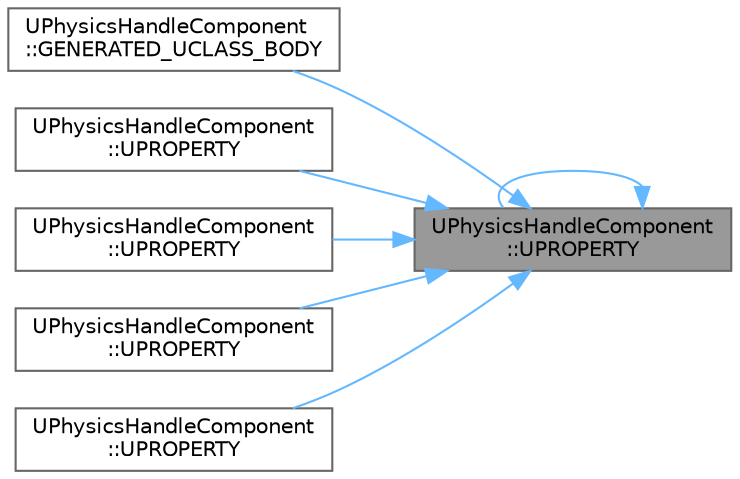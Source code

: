 digraph "UPhysicsHandleComponent::UPROPERTY"
{
 // INTERACTIVE_SVG=YES
 // LATEX_PDF_SIZE
  bgcolor="transparent";
  edge [fontname=Helvetica,fontsize=10,labelfontname=Helvetica,labelfontsize=10];
  node [fontname=Helvetica,fontsize=10,shape=box,height=0.2,width=0.4];
  rankdir="RL";
  Node1 [id="Node000001",label="UPhysicsHandleComponent\l::UPROPERTY",height=0.2,width=0.4,color="gray40", fillcolor="grey60", style="filled", fontcolor="black",tooltip="Linear damping of the handle spring."];
  Node1 -> Node2 [id="edge1_Node000001_Node000002",dir="back",color="steelblue1",style="solid",tooltip=" "];
  Node2 [id="Node000002",label="UPhysicsHandleComponent\l::GENERATED_UCLASS_BODY",height=0.2,width=0.4,color="grey40", fillcolor="white", style="filled",URL="$d7/d29/classUPhysicsHandleComponent.html#aba6b2850a689d3747dcadaa8fb6d0bfa",tooltip="Component we are currently holding."];
  Node1 -> Node3 [id="edge2_Node000001_Node000003",dir="back",color="steelblue1",style="solid",tooltip=" "];
  Node3 [id="Node000003",label="UPhysicsHandleComponent\l::UPROPERTY",height=0.2,width=0.4,color="grey40", fillcolor="white", style="filled",URL="$d7/d29/classUPhysicsHandleComponent.html#a2c6eedaa275b3f26711729367c870d13",tooltip="Angular damping of the handle spring."];
  Node1 -> Node4 [id="edge3_Node000001_Node000004",dir="back",color="steelblue1",style="solid",tooltip=" "];
  Node4 [id="Node000004",label="UPhysicsHandleComponent\l::UPROPERTY",height=0.2,width=0.4,color="grey40", fillcolor="white", style="filled",URL="$d7/d29/classUPhysicsHandleComponent.html#a9e317cebd1a8fdbecfdff0e06601dd95",tooltip="Angular stiffness of the handle spring."];
  Node1 -> Node5 [id="edge4_Node000001_Node000005",dir="back",color="steelblue1",style="solid",tooltip=" "];
  Node5 [id="Node000005",label="UPhysicsHandleComponent\l::UPROPERTY",height=0.2,width=0.4,color="grey40", fillcolor="white", style="filled",URL="$d7/d29/classUPhysicsHandleComponent.html#a55a42b0269cc99549bd5b2b422d40d12",tooltip="How quickly we interpolate the physics target transform."];
  Node1 -> Node1 [id="edge5_Node000001_Node000001",dir="back",color="steelblue1",style="solid",tooltip=" "];
  Node1 -> Node6 [id="edge6_Node000001_Node000006",dir="back",color="steelblue1",style="solid",tooltip=" "];
  Node6 [id="Node000006",label="UPhysicsHandleComponent\l::UPROPERTY",height=0.2,width=0.4,color="grey40", fillcolor="white", style="filled",URL="$d7/d29/classUPhysicsHandleComponent.html#a6bdbbb029e7839a1a9cd8882ac4f2211",tooltip="Linear stiffness of the handle spring."];
}
